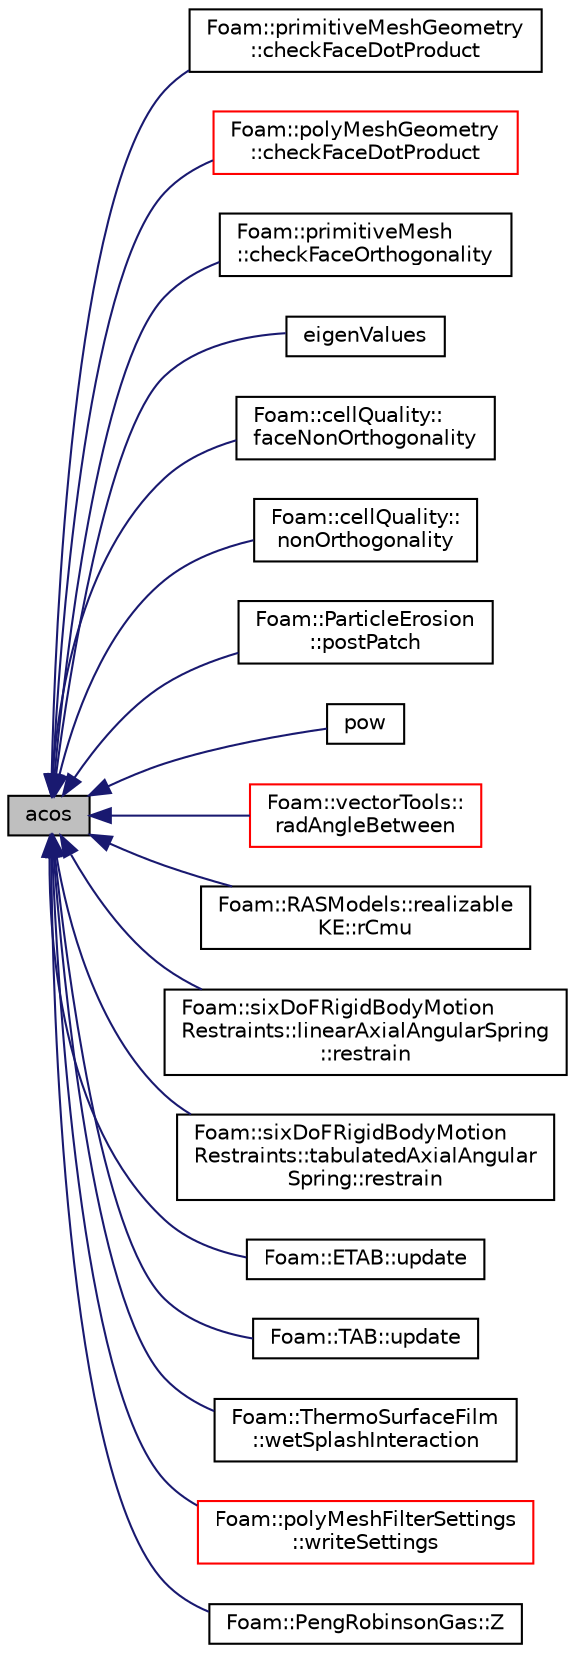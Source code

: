digraph "acos"
{
  bgcolor="transparent";
  edge [fontname="Helvetica",fontsize="10",labelfontname="Helvetica",labelfontsize="10"];
  node [fontname="Helvetica",fontsize="10",shape=record];
  rankdir="LR";
  Node1 [label="acos",height=0.2,width=0.4,color="black", fillcolor="grey75", style="filled", fontcolor="black"];
  Node1 -> Node2 [dir="back",color="midnightblue",fontsize="10",style="solid",fontname="Helvetica"];
  Node2 [label="Foam::primitiveMeshGeometry\l::checkFaceDotProduct",height=0.2,width=0.4,color="black",URL="$a01968.html#abe689b0ea95babc2086677dec53f57f2"];
  Node1 -> Node3 [dir="back",color="midnightblue",fontsize="10",style="solid",fontname="Helvetica"];
  Node3 [label="Foam::polyMeshGeometry\l::checkFaceDotProduct",height=0.2,width=0.4,color="red",URL="$a01920.html#a5014e575335db939bc66eb2fe32ac48f",tooltip="See primitiveMesh. "];
  Node1 -> Node4 [dir="back",color="midnightblue",fontsize="10",style="solid",fontname="Helvetica"];
  Node4 [label="Foam::primitiveMesh\l::checkFaceOrthogonality",height=0.2,width=0.4,color="black",URL="$a01967.html#a53c93950456aabcf95d28e5892635876",tooltip="Check for non-orthogonality. "];
  Node1 -> Node5 [dir="back",color="midnightblue",fontsize="10",style="solid",fontname="Helvetica"];
  Node5 [label="eigenValues",height=0.2,width=0.4,color="black",URL="$a10725.html#a439ae805cc773abe7c94178cce4f5ba3"];
  Node1 -> Node6 [dir="back",color="midnightblue",fontsize="10",style="solid",fontname="Helvetica"];
  Node6 [label="Foam::cellQuality::\lfaceNonOrthogonality",height=0.2,width=0.4,color="black",URL="$a00226.html#a21a608cd486c7e3bc5af038c6c177460",tooltip="Return face non-orthogonality. "];
  Node1 -> Node7 [dir="back",color="midnightblue",fontsize="10",style="solid",fontname="Helvetica"];
  Node7 [label="Foam::cellQuality::\lnonOrthogonality",height=0.2,width=0.4,color="black",URL="$a00226.html#a2aa3f51b03e59419499f9a21215b2a8f",tooltip="Return cell non-orthogonality. "];
  Node1 -> Node8 [dir="back",color="midnightblue",fontsize="10",style="solid",fontname="Helvetica"];
  Node8 [label="Foam::ParticleErosion\l::postPatch",height=0.2,width=0.4,color="black",URL="$a01776.html#a77147582d9be96def68967af52d9784b",tooltip="Post-patch hook. "];
  Node1 -> Node9 [dir="back",color="midnightblue",fontsize="10",style="solid",fontname="Helvetica"];
  Node9 [label="pow",height=0.2,width=0.4,color="black",URL="$a10725.html#ad204fcf4c745d7611215c46831dc9aad",tooltip="Power of a quaternion. "];
  Node1 -> Node10 [dir="back",color="midnightblue",fontsize="10",style="solid",fontname="Helvetica"];
  Node10 [label="Foam::vectorTools::\lradAngleBetween",height=0.2,width=0.4,color="red",URL="$a10817.html#a40e012ba4fce0239b9220edeae4f9cb2",tooltip="Calculate angle between a and b in radians. "];
  Node1 -> Node11 [dir="back",color="midnightblue",fontsize="10",style="solid",fontname="Helvetica"];
  Node11 [label="Foam::RASModels::realizable\lKE::rCmu",height=0.2,width=0.4,color="black",URL="$a02098.html#a1068a692df4f337ad061061d4c6b380d"];
  Node1 -> Node12 [dir="back",color="midnightblue",fontsize="10",style="solid",fontname="Helvetica"];
  Node12 [label="Foam::sixDoFRigidBodyMotion\lRestraints::linearAxialAngularSpring\l::restrain",height=0.2,width=0.4,color="black",URL="$a01334.html#a7fa713dfa7e7b8124d760266460acb1a",tooltip="Calculate the restraint position, force and moment. "];
  Node1 -> Node13 [dir="back",color="midnightblue",fontsize="10",style="solid",fontname="Helvetica"];
  Node13 [label="Foam::sixDoFRigidBodyMotion\lRestraints::tabulatedAxialAngular\lSpring::restrain",height=0.2,width=0.4,color="black",URL="$a02553.html#a7fa713dfa7e7b8124d760266460acb1a",tooltip="Calculate the restraint position, force and moment. "];
  Node1 -> Node14 [dir="back",color="midnightblue",fontsize="10",style="solid",fontname="Helvetica"];
  Node14 [label="Foam::ETAB::update",height=0.2,width=0.4,color="black",URL="$a00678.html#af86a08f997bc779309ec7d00e914e292",tooltip="Update the parcel properties. "];
  Node1 -> Node15 [dir="back",color="midnightblue",fontsize="10",style="solid",fontname="Helvetica"];
  Node15 [label="Foam::TAB::update",height=0.2,width=0.4,color="black",URL="$a02545.html#af86a08f997bc779309ec7d00e914e292",tooltip="Update the parcel diameter. "];
  Node1 -> Node16 [dir="back",color="midnightblue",fontsize="10",style="solid",fontname="Helvetica"];
  Node16 [label="Foam::ThermoSurfaceFilm\l::wetSplashInteraction",height=0.2,width=0.4,color="black",URL="$a02599.html#a54737f64c69d02714946a7aa0f5a0f38",tooltip="Parcel interaction with wetted surface. "];
  Node1 -> Node17 [dir="back",color="midnightblue",fontsize="10",style="solid",fontname="Helvetica"];
  Node17 [label="Foam::polyMeshFilterSettings\l::writeSettings",height=0.2,width=0.4,color="red",URL="$a01919.html#abe3c585a1ab081cb386fb7c90e2bdb8c",tooltip="Write the settings to a stream. "];
  Node1 -> Node18 [dir="back",color="midnightblue",fontsize="10",style="solid",fontname="Helvetica"];
  Node18 [label="Foam::PengRobinsonGas::Z",height=0.2,width=0.4,color="black",URL="$a01828.html#adf30d0e22c41a1f4d3a6e2d7a9443c7a",tooltip="Return compression factor [-]. "];
}
